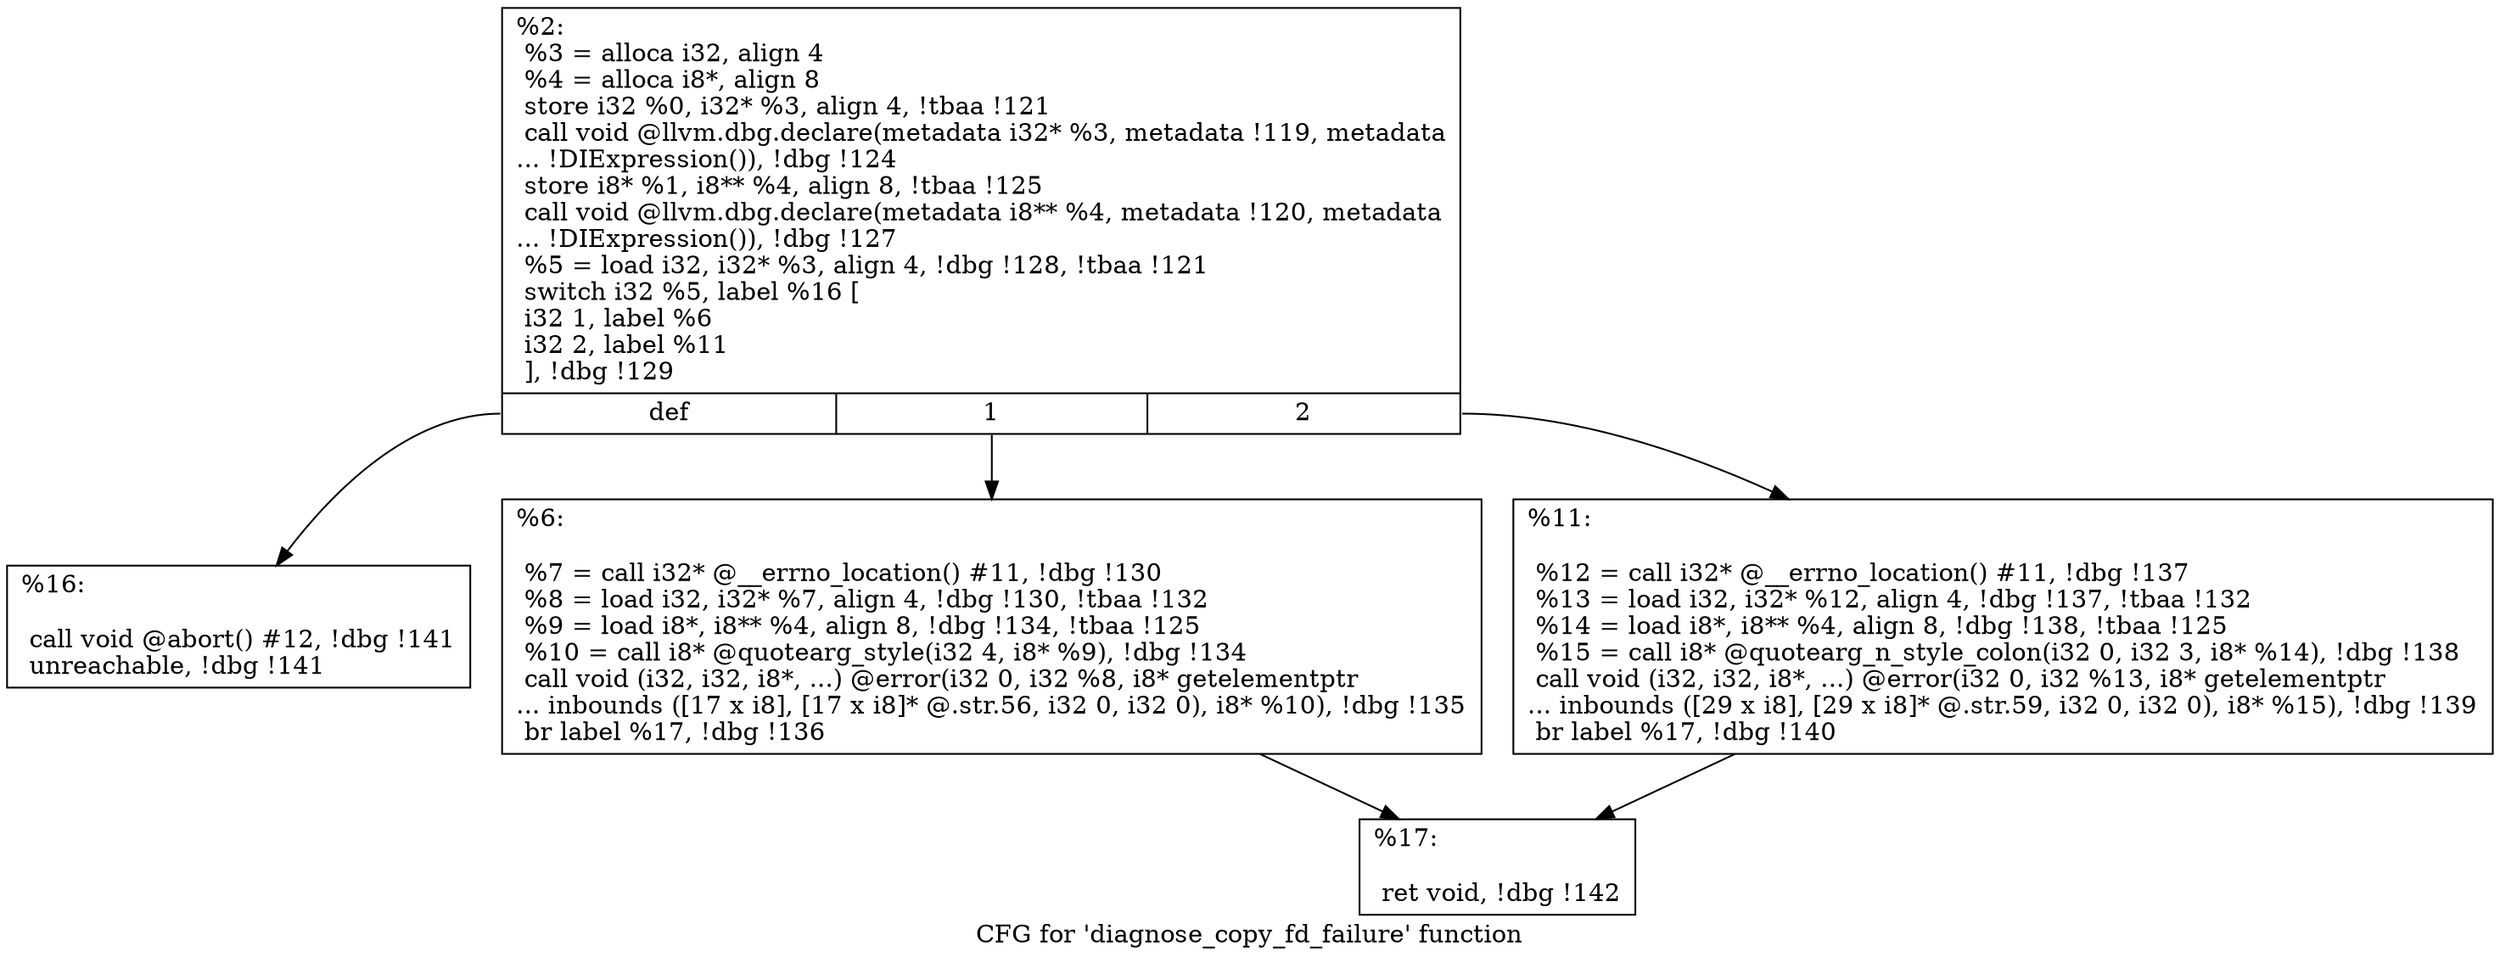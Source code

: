 digraph "CFG for 'diagnose_copy_fd_failure' function" {
	label="CFG for 'diagnose_copy_fd_failure' function";

	Node0xeca130 [shape=record,label="{%2:\l  %3 = alloca i32, align 4\l  %4 = alloca i8*, align 8\l  store i32 %0, i32* %3, align 4, !tbaa !121\l  call void @llvm.dbg.declare(metadata i32* %3, metadata !119, metadata\l... !DIExpression()), !dbg !124\l  store i8* %1, i8** %4, align 8, !tbaa !125\l  call void @llvm.dbg.declare(metadata i8** %4, metadata !120, metadata\l... !DIExpression()), !dbg !127\l  %5 = load i32, i32* %3, align 4, !dbg !128, !tbaa !121\l  switch i32 %5, label %16 [\l    i32 1, label %6\l    i32 2, label %11\l  ], !dbg !129\l|{<s0>def|<s1>1|<s2>2}}"];
	Node0xeca130:s0 -> Node0xeca2b0;
	Node0xeca130:s1 -> Node0xeca210;
	Node0xeca130:s2 -> Node0xeca260;
	Node0xeca210 [shape=record,label="{%6:\l\l  %7 = call i32* @__errno_location() #11, !dbg !130\l  %8 = load i32, i32* %7, align 4, !dbg !130, !tbaa !132\l  %9 = load i8*, i8** %4, align 8, !dbg !134, !tbaa !125\l  %10 = call i8* @quotearg_style(i32 4, i8* %9), !dbg !134\l  call void (i32, i32, i8*, ...) @error(i32 0, i32 %8, i8* getelementptr\l... inbounds ([17 x i8], [17 x i8]* @.str.56, i32 0, i32 0), i8* %10), !dbg !135\l  br label %17, !dbg !136\l}"];
	Node0xeca210 -> Node0xeca300;
	Node0xeca260 [shape=record,label="{%11:\l\l  %12 = call i32* @__errno_location() #11, !dbg !137\l  %13 = load i32, i32* %12, align 4, !dbg !137, !tbaa !132\l  %14 = load i8*, i8** %4, align 8, !dbg !138, !tbaa !125\l  %15 = call i8* @quotearg_n_style_colon(i32 0, i32 3, i8* %14), !dbg !138\l  call void (i32, i32, i8*, ...) @error(i32 0, i32 %13, i8* getelementptr\l... inbounds ([29 x i8], [29 x i8]* @.str.59, i32 0, i32 0), i8* %15), !dbg !139\l  br label %17, !dbg !140\l}"];
	Node0xeca260 -> Node0xeca300;
	Node0xeca2b0 [shape=record,label="{%16:\l\l  call void @abort() #12, !dbg !141\l  unreachable, !dbg !141\l}"];
	Node0xeca300 [shape=record,label="{%17:\l\l  ret void, !dbg !142\l}"];
}
